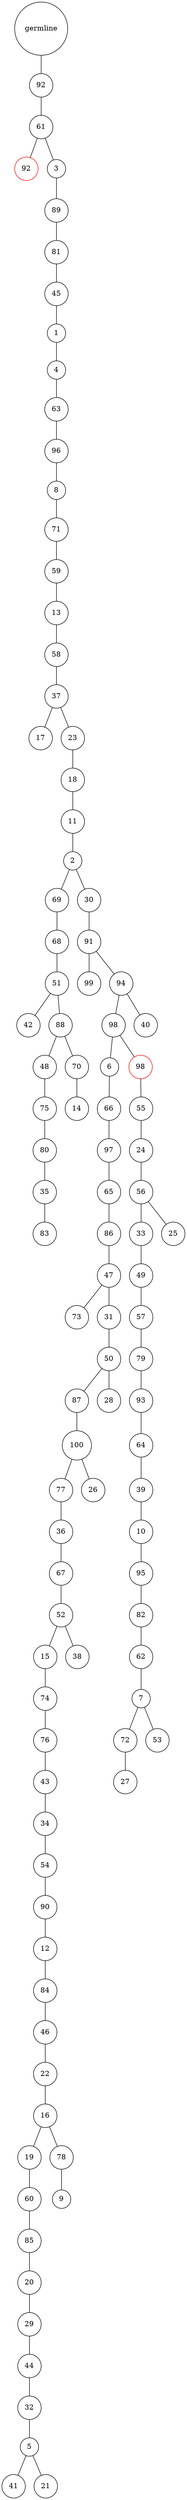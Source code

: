 graph {
	rankdir=UD;
	splines=line;
	node [shape=circle]
	"0x7f59ee7e3370" [label="germline"];
	"0x7f59ee7e33a0" [label="92"];
	"0x7f59ee7e3370" -- "0x7f59ee7e33a0" ;
	"0x7f59ee7e33d0" [label="61"];
	"0x7f59ee7e33a0" -- "0x7f59ee7e33d0" ;
	"0x7f59ee7e3400" [label="92",color="red"];
	"0x7f59ee7e33d0" -- "0x7f59ee7e3400" ;
	"0x7f59ee7e3430" [label="3"];
	"0x7f59ee7e33d0" -- "0x7f59ee7e3430" ;
	"0x7f59ee7e3460" [label="89"];
	"0x7f59ee7e3430" -- "0x7f59ee7e3460" ;
	"0x7f59ee7e3490" [label="81"];
	"0x7f59ee7e3460" -- "0x7f59ee7e3490" ;
	"0x7f59ee7e34c0" [label="45"];
	"0x7f59ee7e3490" -- "0x7f59ee7e34c0" ;
	"0x7f59ee7e34f0" [label="1"];
	"0x7f59ee7e34c0" -- "0x7f59ee7e34f0" ;
	"0x7f59ee7e3520" [label="4"];
	"0x7f59ee7e34f0" -- "0x7f59ee7e3520" ;
	"0x7f59ee7e3550" [label="63"];
	"0x7f59ee7e3520" -- "0x7f59ee7e3550" ;
	"0x7f59ee7e3580" [label="96"];
	"0x7f59ee7e3550" -- "0x7f59ee7e3580" ;
	"0x7f59ee7e35b0" [label="8"];
	"0x7f59ee7e3580" -- "0x7f59ee7e35b0" ;
	"0x7f59ee7e35e0" [label="71"];
	"0x7f59ee7e35b0" -- "0x7f59ee7e35e0" ;
	"0x7f59ee7e3610" [label="59"];
	"0x7f59ee7e35e0" -- "0x7f59ee7e3610" ;
	"0x7f59ee7e3640" [label="13"];
	"0x7f59ee7e3610" -- "0x7f59ee7e3640" ;
	"0x7f59ee7e3670" [label="58"];
	"0x7f59ee7e3640" -- "0x7f59ee7e3670" ;
	"0x7f59ee7e36a0" [label="37"];
	"0x7f59ee7e3670" -- "0x7f59ee7e36a0" ;
	"0x7f59ee7e36d0" [label="17"];
	"0x7f59ee7e36a0" -- "0x7f59ee7e36d0" ;
	"0x7f59ee7e3700" [label="23"];
	"0x7f59ee7e36a0" -- "0x7f59ee7e3700" ;
	"0x7f59ee7e3730" [label="18"];
	"0x7f59ee7e3700" -- "0x7f59ee7e3730" ;
	"0x7f59ee7e3760" [label="11"];
	"0x7f59ee7e3730" -- "0x7f59ee7e3760" ;
	"0x7f59ee7e3790" [label="2"];
	"0x7f59ee7e3760" -- "0x7f59ee7e3790" ;
	"0x7f59ee7e37c0" [label="69"];
	"0x7f59ee7e3790" -- "0x7f59ee7e37c0" ;
	"0x7f59ee7e37f0" [label="68"];
	"0x7f59ee7e37c0" -- "0x7f59ee7e37f0" ;
	"0x7f59ee7e3820" [label="51"];
	"0x7f59ee7e37f0" -- "0x7f59ee7e3820" ;
	"0x7f59ee7e3850" [label="42"];
	"0x7f59ee7e3820" -- "0x7f59ee7e3850" ;
	"0x7f59ee7e3880" [label="88"];
	"0x7f59ee7e3820" -- "0x7f59ee7e3880" ;
	"0x7f59ee7e38b0" [label="48"];
	"0x7f59ee7e3880" -- "0x7f59ee7e38b0" ;
	"0x7f59ee7e38e0" [label="75"];
	"0x7f59ee7e38b0" -- "0x7f59ee7e38e0" ;
	"0x7f59ee7e3910" [label="80"];
	"0x7f59ee7e38e0" -- "0x7f59ee7e3910" ;
	"0x7f59ee7e3940" [label="35"];
	"0x7f59ee7e3910" -- "0x7f59ee7e3940" ;
	"0x7f59ee7e3970" [label="83"];
	"0x7f59ee7e3940" -- "0x7f59ee7e3970" ;
	"0x7f59ee7e39a0" [label="70"];
	"0x7f59ee7e3880" -- "0x7f59ee7e39a0" ;
	"0x7f59ee7e39d0" [label="14"];
	"0x7f59ee7e39a0" -- "0x7f59ee7e39d0" ;
	"0x7f59ee7e3a00" [label="30"];
	"0x7f59ee7e3790" -- "0x7f59ee7e3a00" ;
	"0x7f59ee7e3a30" [label="91"];
	"0x7f59ee7e3a00" -- "0x7f59ee7e3a30" ;
	"0x7f59ee7e3a60" [label="99"];
	"0x7f59ee7e3a30" -- "0x7f59ee7e3a60" ;
	"0x7f59ee7e3a90" [label="94"];
	"0x7f59ee7e3a30" -- "0x7f59ee7e3a90" ;
	"0x7f59ee7e3ac0" [label="98"];
	"0x7f59ee7e3a90" -- "0x7f59ee7e3ac0" ;
	"0x7f59ee7e3af0" [label="6"];
	"0x7f59ee7e3ac0" -- "0x7f59ee7e3af0" ;
	"0x7f59ee7e3b20" [label="66"];
	"0x7f59ee7e3af0" -- "0x7f59ee7e3b20" ;
	"0x7f59ee7e3b50" [label="97"];
	"0x7f59ee7e3b20" -- "0x7f59ee7e3b50" ;
	"0x7f59ee7e3b80" [label="65"];
	"0x7f59ee7e3b50" -- "0x7f59ee7e3b80" ;
	"0x7f59ee7e3bb0" [label="86"];
	"0x7f59ee7e3b80" -- "0x7f59ee7e3bb0" ;
	"0x7f59ee7e3be0" [label="47"];
	"0x7f59ee7e3bb0" -- "0x7f59ee7e3be0" ;
	"0x7f59ee7e3c10" [label="73"];
	"0x7f59ee7e3be0" -- "0x7f59ee7e3c10" ;
	"0x7f59ee7e3c40" [label="31"];
	"0x7f59ee7e3be0" -- "0x7f59ee7e3c40" ;
	"0x7f59ee7e3c70" [label="50"];
	"0x7f59ee7e3c40" -- "0x7f59ee7e3c70" ;
	"0x7f59ee7e3ca0" [label="87"];
	"0x7f59ee7e3c70" -- "0x7f59ee7e3ca0" ;
	"0x7f59ee7e3cd0" [label="100"];
	"0x7f59ee7e3ca0" -- "0x7f59ee7e3cd0" ;
	"0x7f59ee7e3d00" [label="77"];
	"0x7f59ee7e3cd0" -- "0x7f59ee7e3d00" ;
	"0x7f59ee7e3d30" [label="36"];
	"0x7f59ee7e3d00" -- "0x7f59ee7e3d30" ;
	"0x7f59ee7e3d60" [label="67"];
	"0x7f59ee7e3d30" -- "0x7f59ee7e3d60" ;
	"0x7f59ee7e3d90" [label="52"];
	"0x7f59ee7e3d60" -- "0x7f59ee7e3d90" ;
	"0x7f59ee7e3dc0" [label="15"];
	"0x7f59ee7e3d90" -- "0x7f59ee7e3dc0" ;
	"0x7f59ee7e3df0" [label="74"];
	"0x7f59ee7e3dc0" -- "0x7f59ee7e3df0" ;
	"0x7f59ee7e3e20" [label="76"];
	"0x7f59ee7e3df0" -- "0x7f59ee7e3e20" ;
	"0x7f59ee7e3e50" [label="43"];
	"0x7f59ee7e3e20" -- "0x7f59ee7e3e50" ;
	"0x7f59ee7e3e80" [label="34"];
	"0x7f59ee7e3e50" -- "0x7f59ee7e3e80" ;
	"0x7f59ee7e3eb0" [label="54"];
	"0x7f59ee7e3e80" -- "0x7f59ee7e3eb0" ;
	"0x7f59ee7e3ee0" [label="90"];
	"0x7f59ee7e3eb0" -- "0x7f59ee7e3ee0" ;
	"0x7f59ee7e3f10" [label="12"];
	"0x7f59ee7e3ee0" -- "0x7f59ee7e3f10" ;
	"0x7f59ee7e3f40" [label="84"];
	"0x7f59ee7e3f10" -- "0x7f59ee7e3f40" ;
	"0x7f59ee7e3f70" [label="46"];
	"0x7f59ee7e3f40" -- "0x7f59ee7e3f70" ;
	"0x7f59ee7e3fa0" [label="22"];
	"0x7f59ee7e3f70" -- "0x7f59ee7e3fa0" ;
	"0x7f59ee7e3fd0" [label="16"];
	"0x7f59ee7e3fa0" -- "0x7f59ee7e3fd0" ;
	"0x7f59ee7e6040" [label="19"];
	"0x7f59ee7e3fd0" -- "0x7f59ee7e6040" ;
	"0x7f59ee7e6070" [label="60"];
	"0x7f59ee7e6040" -- "0x7f59ee7e6070" ;
	"0x7f59ee7e60a0" [label="85"];
	"0x7f59ee7e6070" -- "0x7f59ee7e60a0" ;
	"0x7f59ee7e60d0" [label="20"];
	"0x7f59ee7e60a0" -- "0x7f59ee7e60d0" ;
	"0x7f59ee7e6100" [label="29"];
	"0x7f59ee7e60d0" -- "0x7f59ee7e6100" ;
	"0x7f59ee7e6130" [label="44"];
	"0x7f59ee7e6100" -- "0x7f59ee7e6130" ;
	"0x7f59ee7e6160" [label="32"];
	"0x7f59ee7e6130" -- "0x7f59ee7e6160" ;
	"0x7f59ee7e6190" [label="5"];
	"0x7f59ee7e6160" -- "0x7f59ee7e6190" ;
	"0x7f59ee7e61c0" [label="41"];
	"0x7f59ee7e6190" -- "0x7f59ee7e61c0" ;
	"0x7f59ee7e61f0" [label="21"];
	"0x7f59ee7e6190" -- "0x7f59ee7e61f0" ;
	"0x7f59ee7e6220" [label="78"];
	"0x7f59ee7e3fd0" -- "0x7f59ee7e6220" ;
	"0x7f59ee7e6250" [label="9"];
	"0x7f59ee7e6220" -- "0x7f59ee7e6250" ;
	"0x7f59ee7e6280" [label="38"];
	"0x7f59ee7e3d90" -- "0x7f59ee7e6280" ;
	"0x7f59ee7e62b0" [label="26"];
	"0x7f59ee7e3cd0" -- "0x7f59ee7e62b0" ;
	"0x7f59ee7e62e0" [label="28"];
	"0x7f59ee7e3c70" -- "0x7f59ee7e62e0" ;
	"0x7f59ee7e6310" [label="98",color="red"];
	"0x7f59ee7e3ac0" -- "0x7f59ee7e6310" ;
	"0x7f59ee7e6340" [label="55"];
	"0x7f59ee7e6310" -- "0x7f59ee7e6340" ;
	"0x7f59ee7e6370" [label="24"];
	"0x7f59ee7e6340" -- "0x7f59ee7e6370" ;
	"0x7f59ee7e63a0" [label="56"];
	"0x7f59ee7e6370" -- "0x7f59ee7e63a0" ;
	"0x7f59ee7e63d0" [label="33"];
	"0x7f59ee7e63a0" -- "0x7f59ee7e63d0" ;
	"0x7f59ee7e6400" [label="49"];
	"0x7f59ee7e63d0" -- "0x7f59ee7e6400" ;
	"0x7f59ee7e6430" [label="57"];
	"0x7f59ee7e6400" -- "0x7f59ee7e6430" ;
	"0x7f59ee7e6460" [label="79"];
	"0x7f59ee7e6430" -- "0x7f59ee7e6460" ;
	"0x7f59ee7e6490" [label="93"];
	"0x7f59ee7e6460" -- "0x7f59ee7e6490" ;
	"0x7f59ee7e64c0" [label="64"];
	"0x7f59ee7e6490" -- "0x7f59ee7e64c0" ;
	"0x7f59ee7e64f0" [label="39"];
	"0x7f59ee7e64c0" -- "0x7f59ee7e64f0" ;
	"0x7f59ee7e6520" [label="10"];
	"0x7f59ee7e64f0" -- "0x7f59ee7e6520" ;
	"0x7f59ee7e6550" [label="95"];
	"0x7f59ee7e6520" -- "0x7f59ee7e6550" ;
	"0x7f59ee7e6580" [label="82"];
	"0x7f59ee7e6550" -- "0x7f59ee7e6580" ;
	"0x7f59ee7e65b0" [label="62"];
	"0x7f59ee7e6580" -- "0x7f59ee7e65b0" ;
	"0x7f59ee7e65e0" [label="7"];
	"0x7f59ee7e65b0" -- "0x7f59ee7e65e0" ;
	"0x7f59ee7e6610" [label="72"];
	"0x7f59ee7e65e0" -- "0x7f59ee7e6610" ;
	"0x7f59ee7e6640" [label="27"];
	"0x7f59ee7e6610" -- "0x7f59ee7e6640" ;
	"0x7f59ee7e6670" [label="53"];
	"0x7f59ee7e65e0" -- "0x7f59ee7e6670" ;
	"0x7f59ee7e66a0" [label="25"];
	"0x7f59ee7e63a0" -- "0x7f59ee7e66a0" ;
	"0x7f59ee7e66d0" [label="40"];
	"0x7f59ee7e3a90" -- "0x7f59ee7e66d0" ;
}
